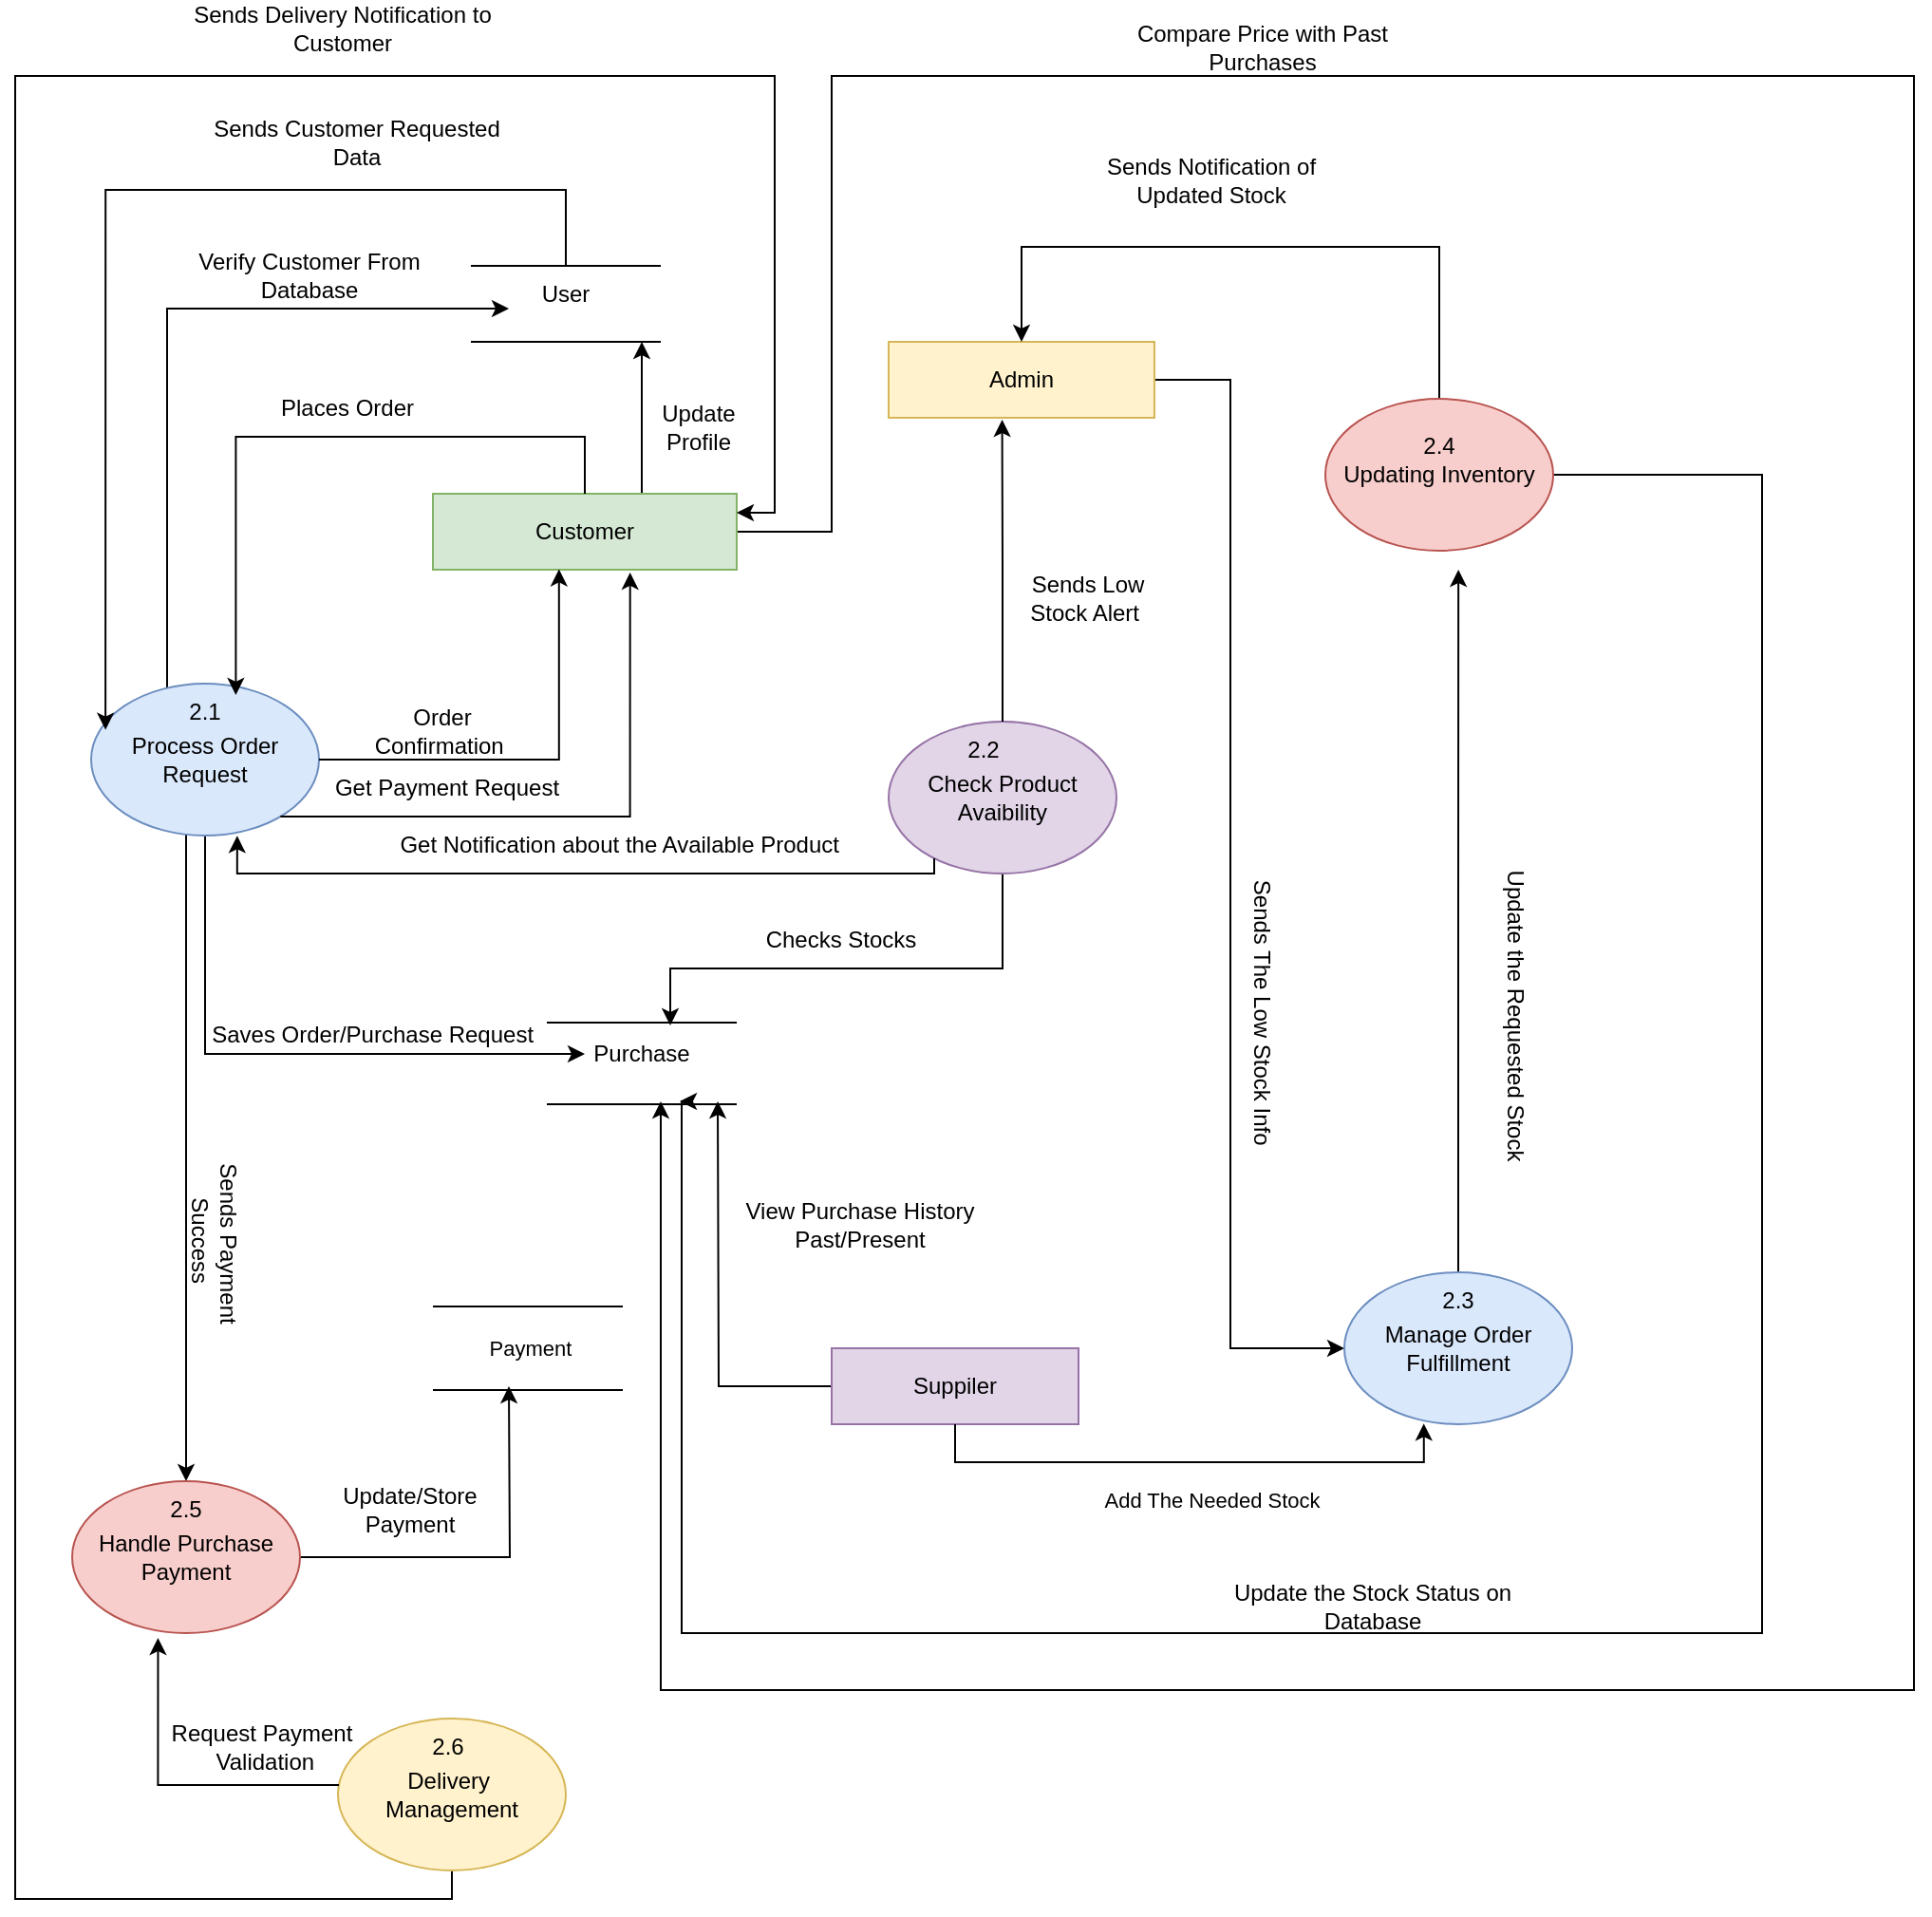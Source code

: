 <mxfile version="26.0.4">
  <diagram name="Page-1" id="dctyIQo91ijjNuMPYQGr">
    <mxGraphModel dx="1737" dy="2111" grid="1" gridSize="10" guides="1" tooltips="1" connect="1" arrows="1" fold="1" page="1" pageScale="1" pageWidth="827" pageHeight="1169" math="0" shadow="0">
      <root>
        <mxCell id="0" />
        <mxCell id="1" parent="0" />
        <mxCell id="-M3N0pG6VcguPk9W78NM-19" style="edgeStyle=orthogonalEdgeStyle;rounded=0;orthogonalLoop=1;jettySize=auto;html=1;" edge="1" parent="1" source="-M3N0pG6VcguPk9W78NM-1">
          <mxGeometry relative="1" as="geometry">
            <mxPoint x="400" y="480" as="targetPoint" />
            <Array as="points">
              <mxPoint x="490" y="180" />
              <mxPoint x="490" y="-60" />
              <mxPoint x="1060" y="-60" />
              <mxPoint x="1060" y="790" />
              <mxPoint x="400" y="790" />
            </Array>
          </mxGeometry>
        </mxCell>
        <mxCell id="-M3N0pG6VcguPk9W78NM-34" style="edgeStyle=orthogonalEdgeStyle;rounded=0;orthogonalLoop=1;jettySize=auto;html=1;" edge="1" parent="1" source="-M3N0pG6VcguPk9W78NM-1">
          <mxGeometry relative="1" as="geometry">
            <mxPoint x="390" y="80" as="targetPoint" />
            <Array as="points">
              <mxPoint x="390" y="80" />
            </Array>
          </mxGeometry>
        </mxCell>
        <mxCell id="-M3N0pG6VcguPk9W78NM-1" value="Customer" style="rounded=0;whiteSpace=wrap;html=1;fillColor=#d5e8d4;strokeColor=#82b366;" vertex="1" parent="1">
          <mxGeometry x="280" y="160" width="160" height="40" as="geometry" />
        </mxCell>
        <mxCell id="-M3N0pG6VcguPk9W78NM-68" style="edgeStyle=orthogonalEdgeStyle;rounded=0;orthogonalLoop=1;jettySize=auto;html=1;" edge="1" parent="1" source="-M3N0pG6VcguPk9W78NM-2" target="-M3N0pG6VcguPk9W78NM-18">
          <mxGeometry relative="1" as="geometry">
            <Array as="points">
              <mxPoint x="700" y="100" />
              <mxPoint x="700" y="610" />
            </Array>
          </mxGeometry>
        </mxCell>
        <mxCell id="-M3N0pG6VcguPk9W78NM-2" value="Admin" style="rounded=0;whiteSpace=wrap;html=1;fillColor=#fff2cc;strokeColor=#d6b656;" vertex="1" parent="1">
          <mxGeometry x="520" y="80" width="140" height="40" as="geometry" />
        </mxCell>
        <mxCell id="-M3N0pG6VcguPk9W78NM-60" style="edgeStyle=orthogonalEdgeStyle;rounded=0;orthogonalLoop=1;jettySize=auto;html=1;entryX=0.5;entryY=0;entryDx=0;entryDy=0;" edge="1" parent="1" source="-M3N0pG6VcguPk9W78NM-3" target="-M3N0pG6VcguPk9W78NM-2">
          <mxGeometry relative="1" as="geometry">
            <Array as="points">
              <mxPoint x="810" y="30" />
              <mxPoint x="590" y="30" />
            </Array>
          </mxGeometry>
        </mxCell>
        <mxCell id="-M3N0pG6VcguPk9W78NM-73" style="edgeStyle=orthogonalEdgeStyle;rounded=0;orthogonalLoop=1;jettySize=auto;html=1;" edge="1" parent="1" source="-M3N0pG6VcguPk9W78NM-3">
          <mxGeometry relative="1" as="geometry">
            <mxPoint x="410" y="480" as="targetPoint" />
            <Array as="points">
              <mxPoint x="980" y="150" />
              <mxPoint x="980" y="760" />
              <mxPoint x="411" y="760" />
              <mxPoint x="411" y="480" />
            </Array>
          </mxGeometry>
        </mxCell>
        <mxCell id="-M3N0pG6VcguPk9W78NM-3" value="Updating Inventory" style="ellipse;whiteSpace=wrap;html=1;fillColor=#f8cecc;strokeColor=#b85450;" vertex="1" parent="1">
          <mxGeometry x="750" y="110" width="120" height="80" as="geometry" />
        </mxCell>
        <mxCell id="-M3N0pG6VcguPk9W78NM-54" style="edgeStyle=orthogonalEdgeStyle;rounded=0;orthogonalLoop=1;jettySize=auto;html=1;entryX=0.75;entryY=0;entryDx=0;entryDy=0;" edge="1" parent="1" source="-M3N0pG6VcguPk9W78NM-4" target="-M3N0pG6VcguPk9W78NM-12">
          <mxGeometry relative="1" as="geometry">
            <Array as="points">
              <mxPoint x="580" y="410" />
              <mxPoint x="405" y="410" />
            </Array>
          </mxGeometry>
        </mxCell>
        <mxCell id="-M3N0pG6VcguPk9W78NM-4" value="Check Product Avaibility" style="ellipse;whiteSpace=wrap;html=1;fillColor=#e1d5e7;strokeColor=#9673a6;" vertex="1" parent="1">
          <mxGeometry x="520" y="280" width="120" height="80" as="geometry" />
        </mxCell>
        <mxCell id="-M3N0pG6VcguPk9W78NM-5" value="" style="shape=link;html=1;rounded=0;width=40;" edge="1" parent="1">
          <mxGeometry width="100" relative="1" as="geometry">
            <mxPoint x="300" y="60" as="sourcePoint" />
            <mxPoint x="400" y="60" as="targetPoint" />
            <Array as="points" />
          </mxGeometry>
        </mxCell>
        <mxCell id="-M3N0pG6VcguPk9W78NM-6" value="User" style="text;html=1;align=center;verticalAlign=middle;whiteSpace=wrap;rounded=0;" vertex="1" parent="1">
          <mxGeometry x="320" y="40" width="60" height="30" as="geometry" />
        </mxCell>
        <mxCell id="-M3N0pG6VcguPk9W78NM-11" value="" style="shape=link;html=1;rounded=0;width=43;" edge="1" parent="1">
          <mxGeometry width="100" relative="1" as="geometry">
            <mxPoint x="340" y="460" as="sourcePoint" />
            <mxPoint x="440" y="460" as="targetPoint" />
          </mxGeometry>
        </mxCell>
        <mxCell id="-M3N0pG6VcguPk9W78NM-12" value="Purchase" style="text;html=1;align=center;verticalAlign=middle;whiteSpace=wrap;rounded=0;" vertex="1" parent="1">
          <mxGeometry x="360" y="440" width="60" height="30" as="geometry" />
        </mxCell>
        <mxCell id="-M3N0pG6VcguPk9W78NM-14" value="" style="shape=link;html=1;rounded=0;width=44;" edge="1" parent="1">
          <mxGeometry width="100" relative="1" as="geometry">
            <mxPoint x="280" y="610" as="sourcePoint" />
            <mxPoint x="380" y="610" as="targetPoint" />
          </mxGeometry>
        </mxCell>
        <mxCell id="-M3N0pG6VcguPk9W78NM-15" value="Payment" style="edgeLabel;html=1;align=center;verticalAlign=middle;resizable=0;points=[];" vertex="1" connectable="0" parent="-M3N0pG6VcguPk9W78NM-14">
          <mxGeometry x="0.056" y="4" relative="1" as="geometry">
            <mxPoint x="-2" y="4" as="offset" />
          </mxGeometry>
        </mxCell>
        <mxCell id="-M3N0pG6VcguPk9W78NM-26" style="edgeStyle=orthogonalEdgeStyle;rounded=0;orthogonalLoop=1;jettySize=auto;html=1;entryX=0;entryY=0.75;entryDx=0;entryDy=0;" edge="1" parent="1" source="-M3N0pG6VcguPk9W78NM-16" target="-M3N0pG6VcguPk9W78NM-6">
          <mxGeometry relative="1" as="geometry">
            <Array as="points">
              <mxPoint x="140" y="62" />
            </Array>
          </mxGeometry>
        </mxCell>
        <mxCell id="-M3N0pG6VcguPk9W78NM-39" style="edgeStyle=orthogonalEdgeStyle;rounded=0;orthogonalLoop=1;jettySize=auto;html=1;entryX=0;entryY=0.5;entryDx=0;entryDy=0;" edge="1" parent="1" source="-M3N0pG6VcguPk9W78NM-16" target="-M3N0pG6VcguPk9W78NM-12">
          <mxGeometry relative="1" as="geometry">
            <Array as="points">
              <mxPoint x="160" y="455" />
            </Array>
          </mxGeometry>
        </mxCell>
        <mxCell id="-M3N0pG6VcguPk9W78NM-45" style="edgeStyle=orthogonalEdgeStyle;rounded=0;orthogonalLoop=1;jettySize=auto;html=1;entryX=0.5;entryY=0;entryDx=0;entryDy=0;" edge="1" parent="1" source="-M3N0pG6VcguPk9W78NM-16" target="-M3N0pG6VcguPk9W78NM-17">
          <mxGeometry relative="1" as="geometry">
            <Array as="points">
              <mxPoint x="150" y="550" />
              <mxPoint x="150" y="550" />
            </Array>
          </mxGeometry>
        </mxCell>
        <mxCell id="-M3N0pG6VcguPk9W78NM-16" value="Process Order Request" style="ellipse;whiteSpace=wrap;html=1;fillColor=#dae8fc;strokeColor=#6c8ebf;" vertex="1" parent="1">
          <mxGeometry x="100" y="260" width="120" height="80" as="geometry" />
        </mxCell>
        <mxCell id="-M3N0pG6VcguPk9W78NM-56" style="edgeStyle=orthogonalEdgeStyle;rounded=0;orthogonalLoop=1;jettySize=auto;html=1;" edge="1" parent="1" source="-M3N0pG6VcguPk9W78NM-17">
          <mxGeometry relative="1" as="geometry">
            <mxPoint x="320" y="630" as="targetPoint" />
          </mxGeometry>
        </mxCell>
        <mxCell id="-M3N0pG6VcguPk9W78NM-17" value="Handle Purchase Payment" style="ellipse;whiteSpace=wrap;html=1;fillColor=#f8cecc;strokeColor=#b85450;" vertex="1" parent="1">
          <mxGeometry x="90" y="680" width="120" height="80" as="geometry" />
        </mxCell>
        <mxCell id="-M3N0pG6VcguPk9W78NM-71" style="edgeStyle=orthogonalEdgeStyle;rounded=0;orthogonalLoop=1;jettySize=auto;html=1;exitX=0.5;exitY=0;exitDx=0;exitDy=0;" edge="1" parent="1" source="-M3N0pG6VcguPk9W78NM-18">
          <mxGeometry relative="1" as="geometry">
            <mxPoint x="820.077" y="200" as="targetPoint" />
          </mxGeometry>
        </mxCell>
        <mxCell id="-M3N0pG6VcguPk9W78NM-18" value="Manage Order Fulfillment" style="ellipse;whiteSpace=wrap;html=1;fillColor=#dae8fc;strokeColor=#6c8ebf;" vertex="1" parent="1">
          <mxGeometry x="760" y="570" width="120" height="80" as="geometry" />
        </mxCell>
        <mxCell id="-M3N0pG6VcguPk9W78NM-23" value="Compare Price with Past Purchases" style="text;html=1;align=center;verticalAlign=middle;whiteSpace=wrap;rounded=0;" vertex="1" parent="1">
          <mxGeometry x="641.5" y="-90" width="150" height="30" as="geometry" />
        </mxCell>
        <mxCell id="-M3N0pG6VcguPk9W78NM-24" style="edgeStyle=orthogonalEdgeStyle;rounded=0;orthogonalLoop=1;jettySize=auto;html=1;entryX=0.063;entryY=0.304;entryDx=0;entryDy=0;entryPerimeter=0;" edge="1" parent="1" source="-M3N0pG6VcguPk9W78NM-6" target="-M3N0pG6VcguPk9W78NM-16">
          <mxGeometry relative="1" as="geometry">
            <Array as="points">
              <mxPoint x="350" />
              <mxPoint x="108" />
            </Array>
          </mxGeometry>
        </mxCell>
        <mxCell id="-M3N0pG6VcguPk9W78NM-25" value="Sends Customer Requested Data" style="text;html=1;align=center;verticalAlign=middle;whiteSpace=wrap;rounded=0;" vertex="1" parent="1">
          <mxGeometry x="150" y="-40" width="180" height="30" as="geometry" />
        </mxCell>
        <mxCell id="-M3N0pG6VcguPk9W78NM-27" value="Verify Customer From Database" style="text;html=1;align=center;verticalAlign=middle;whiteSpace=wrap;rounded=0;" vertex="1" parent="1">
          <mxGeometry x="150" y="30" width="130" height="30" as="geometry" />
        </mxCell>
        <mxCell id="-M3N0pG6VcguPk9W78NM-29" style="edgeStyle=orthogonalEdgeStyle;rounded=0;orthogonalLoop=1;jettySize=auto;html=1;entryX=0.635;entryY=0.075;entryDx=0;entryDy=0;entryPerimeter=0;" edge="1" parent="1" source="-M3N0pG6VcguPk9W78NM-1" target="-M3N0pG6VcguPk9W78NM-16">
          <mxGeometry relative="1" as="geometry">
            <Array as="points">
              <mxPoint x="360" y="130" />
              <mxPoint x="176" y="130" />
            </Array>
          </mxGeometry>
        </mxCell>
        <mxCell id="-M3N0pG6VcguPk9W78NM-30" value="Places Order" style="text;html=1;align=center;verticalAlign=middle;whiteSpace=wrap;rounded=0;" vertex="1" parent="1">
          <mxGeometry x="180" y="100" width="110" height="30" as="geometry" />
        </mxCell>
        <mxCell id="-M3N0pG6VcguPk9W78NM-31" style="edgeStyle=orthogonalEdgeStyle;rounded=0;orthogonalLoop=1;jettySize=auto;html=1;entryX=0.415;entryY=0.993;entryDx=0;entryDy=0;entryPerimeter=0;" edge="1" parent="1" source="-M3N0pG6VcguPk9W78NM-16" target="-M3N0pG6VcguPk9W78NM-1">
          <mxGeometry relative="1" as="geometry" />
        </mxCell>
        <mxCell id="-M3N0pG6VcguPk9W78NM-32" value="Order Confirmation&amp;nbsp;" style="text;html=1;align=center;verticalAlign=middle;whiteSpace=wrap;rounded=0;" vertex="1" parent="1">
          <mxGeometry x="255" y="270" width="60" height="30" as="geometry" />
        </mxCell>
        <mxCell id="-M3N0pG6VcguPk9W78NM-35" value="Update Profile" style="text;html=1;align=center;verticalAlign=middle;whiteSpace=wrap;rounded=0;" vertex="1" parent="1">
          <mxGeometry x="390" y="110" width="60" height="30" as="geometry" />
        </mxCell>
        <mxCell id="-M3N0pG6VcguPk9W78NM-37" style="edgeStyle=orthogonalEdgeStyle;rounded=0;orthogonalLoop=1;jettySize=auto;html=1;entryX=1;entryY=0.25;entryDx=0;entryDy=0;" edge="1" parent="1" source="-M3N0pG6VcguPk9W78NM-36" target="-M3N0pG6VcguPk9W78NM-1">
          <mxGeometry relative="1" as="geometry">
            <Array as="points">
              <mxPoint x="290" y="900" />
              <mxPoint x="60" y="900" />
              <mxPoint x="60" y="-60" />
              <mxPoint x="460" y="-60" />
              <mxPoint x="460" y="170" />
            </Array>
          </mxGeometry>
        </mxCell>
        <mxCell id="-M3N0pG6VcguPk9W78NM-36" value="Delivery&amp;nbsp;&lt;div&gt;Management&lt;/div&gt;" style="ellipse;whiteSpace=wrap;html=1;fillColor=#fff2cc;strokeColor=#d6b656;" vertex="1" parent="1">
          <mxGeometry x="230" y="805" width="120" height="80" as="geometry" />
        </mxCell>
        <mxCell id="-M3N0pG6VcguPk9W78NM-38" value="Sends Delivery Notification to Customer" style="text;html=1;align=center;verticalAlign=middle;whiteSpace=wrap;rounded=0;" vertex="1" parent="1">
          <mxGeometry x="150" y="-100" width="165" height="30" as="geometry" />
        </mxCell>
        <mxCell id="-M3N0pG6VcguPk9W78NM-40" value="Saves Order/Purchase Request&amp;nbsp;" style="text;html=1;align=center;verticalAlign=middle;whiteSpace=wrap;rounded=0;" vertex="1" parent="1">
          <mxGeometry x="150" y="430" width="200" height="30" as="geometry" />
        </mxCell>
        <mxCell id="-M3N0pG6VcguPk9W78NM-42" style="edgeStyle=orthogonalEdgeStyle;rounded=0;orthogonalLoop=1;jettySize=auto;html=1;entryX=0.649;entryY=1.037;entryDx=0;entryDy=0;entryPerimeter=0;" edge="1" parent="1" source="-M3N0pG6VcguPk9W78NM-16" target="-M3N0pG6VcguPk9W78NM-1">
          <mxGeometry relative="1" as="geometry">
            <Array as="points">
              <mxPoint x="384" y="330" />
            </Array>
          </mxGeometry>
        </mxCell>
        <mxCell id="-M3N0pG6VcguPk9W78NM-43" value="Get Payment Request" style="text;html=1;align=center;verticalAlign=middle;whiteSpace=wrap;rounded=0;" vertex="1" parent="1">
          <mxGeometry x="225" y="300" width="125" height="30" as="geometry" />
        </mxCell>
        <mxCell id="-M3N0pG6VcguPk9W78NM-46" value="Sends Payment Success&amp;nbsp;" style="text;html=1;align=center;verticalAlign=middle;whiteSpace=wrap;rounded=0;rotation=90;" vertex="1" parent="1">
          <mxGeometry x="100" y="540" width="130" height="30" as="geometry" />
        </mxCell>
        <mxCell id="-M3N0pG6VcguPk9W78NM-47" style="edgeStyle=orthogonalEdgeStyle;rounded=0;orthogonalLoop=1;jettySize=auto;html=1;entryX=0.377;entryY=1.032;entryDx=0;entryDy=0;entryPerimeter=0;" edge="1" parent="1" source="-M3N0pG6VcguPk9W78NM-36" target="-M3N0pG6VcguPk9W78NM-17">
          <mxGeometry relative="1" as="geometry">
            <Array as="points">
              <mxPoint x="135" y="840" />
            </Array>
          </mxGeometry>
        </mxCell>
        <mxCell id="-M3N0pG6VcguPk9W78NM-48" value="Request Payment&lt;div&gt;&amp;nbsp;Validation&lt;/div&gt;" style="text;html=1;align=center;verticalAlign=middle;whiteSpace=wrap;rounded=0;rotation=0;" vertex="1" parent="1">
          <mxGeometry x="110" y="805" width="160" height="30" as="geometry" />
        </mxCell>
        <mxCell id="-M3N0pG6VcguPk9W78NM-50" style="edgeStyle=orthogonalEdgeStyle;rounded=0;orthogonalLoop=1;jettySize=auto;html=1;entryX=0.641;entryY=1.002;entryDx=0;entryDy=0;entryPerimeter=0;exitX=0.2;exitY=0.9;exitDx=0;exitDy=0;exitPerimeter=0;" edge="1" parent="1" source="-M3N0pG6VcguPk9W78NM-4" target="-M3N0pG6VcguPk9W78NM-16">
          <mxGeometry relative="1" as="geometry">
            <Array as="points">
              <mxPoint x="544" y="360" />
              <mxPoint x="177" y="360" />
            </Array>
          </mxGeometry>
        </mxCell>
        <mxCell id="-M3N0pG6VcguPk9W78NM-53" value="Get Notification about the Available Product&amp;nbsp;" style="text;html=1;align=center;verticalAlign=middle;whiteSpace=wrap;rounded=0;" vertex="1" parent="1">
          <mxGeometry x="255" y="330" width="250" height="30" as="geometry" />
        </mxCell>
        <mxCell id="-M3N0pG6VcguPk9W78NM-55" value="Checks Stocks" style="text;html=1;align=center;verticalAlign=middle;whiteSpace=wrap;rounded=0;" vertex="1" parent="1">
          <mxGeometry x="430" y="380" width="130" height="30" as="geometry" />
        </mxCell>
        <mxCell id="-M3N0pG6VcguPk9W78NM-57" value="Update/Store Payment" style="text;html=1;align=center;verticalAlign=middle;whiteSpace=wrap;rounded=0;" vertex="1" parent="1">
          <mxGeometry x="238" y="680" width="60" height="30" as="geometry" />
        </mxCell>
        <mxCell id="-M3N0pG6VcguPk9W78NM-58" style="edgeStyle=orthogonalEdgeStyle;rounded=0;orthogonalLoop=1;jettySize=auto;html=1;entryX=0.427;entryY=1.025;entryDx=0;entryDy=0;entryPerimeter=0;" edge="1" parent="1" source="-M3N0pG6VcguPk9W78NM-4" target="-M3N0pG6VcguPk9W78NM-2">
          <mxGeometry relative="1" as="geometry" />
        </mxCell>
        <mxCell id="-M3N0pG6VcguPk9W78NM-59" value="Sends Low Stock Alert&amp;nbsp;" style="text;html=1;align=center;verticalAlign=middle;whiteSpace=wrap;rounded=0;" vertex="1" parent="1">
          <mxGeometry x="580" y="200" width="90" height="30" as="geometry" />
        </mxCell>
        <mxCell id="-M3N0pG6VcguPk9W78NM-61" value="Sends Notification of Updated Stock" style="text;html=1;align=center;verticalAlign=middle;whiteSpace=wrap;rounded=0;" vertex="1" parent="1">
          <mxGeometry x="620" y="-20" width="140" height="30" as="geometry" />
        </mxCell>
        <mxCell id="-M3N0pG6VcguPk9W78NM-63" style="edgeStyle=orthogonalEdgeStyle;rounded=0;orthogonalLoop=1;jettySize=auto;html=1;" edge="1" parent="1" source="-M3N0pG6VcguPk9W78NM-62">
          <mxGeometry relative="1" as="geometry">
            <mxPoint x="430" y="480" as="targetPoint" />
          </mxGeometry>
        </mxCell>
        <mxCell id="-M3N0pG6VcguPk9W78NM-62" value="Suppiler" style="rounded=0;whiteSpace=wrap;html=1;fillColor=#e1d5e7;strokeColor=#9673a6;" vertex="1" parent="1">
          <mxGeometry x="490" y="610" width="130" height="40" as="geometry" />
        </mxCell>
        <mxCell id="-M3N0pG6VcguPk9W78NM-64" value="View Purchase History Past/Present" style="text;html=1;align=center;verticalAlign=middle;whiteSpace=wrap;rounded=0;" vertex="1" parent="1">
          <mxGeometry x="420" y="530" width="170" height="30" as="geometry" />
        </mxCell>
        <mxCell id="-M3N0pG6VcguPk9W78NM-65" style="edgeStyle=orthogonalEdgeStyle;rounded=0;orthogonalLoop=1;jettySize=auto;html=1;entryX=0.349;entryY=0.996;entryDx=0;entryDy=0;entryPerimeter=0;" edge="1" parent="1" source="-M3N0pG6VcguPk9W78NM-62" target="-M3N0pG6VcguPk9W78NM-18">
          <mxGeometry relative="1" as="geometry">
            <Array as="points">
              <mxPoint x="555" y="670" />
              <mxPoint x="802" y="670" />
            </Array>
          </mxGeometry>
        </mxCell>
        <mxCell id="-M3N0pG6VcguPk9W78NM-67" value="Add The Needed Stock" style="edgeLabel;html=1;align=center;verticalAlign=middle;resizable=0;points=[];" vertex="1" connectable="0" parent="-M3N0pG6VcguPk9W78NM-65">
          <mxGeometry x="0.079" relative="1" as="geometry">
            <mxPoint y="20" as="offset" />
          </mxGeometry>
        </mxCell>
        <mxCell id="-M3N0pG6VcguPk9W78NM-69" value="Sends The Low Stock Info&amp;nbsp;" style="text;html=1;align=center;verticalAlign=middle;whiteSpace=wrap;rounded=0;rotation=90;" vertex="1" parent="1">
          <mxGeometry x="640" y="420" width="153" height="30" as="geometry" />
        </mxCell>
        <mxCell id="-M3N0pG6VcguPk9W78NM-72" value="Update the Requested Stock" style="text;html=1;align=center;verticalAlign=middle;whiteSpace=wrap;rounded=0;rotation=90;" vertex="1" parent="1">
          <mxGeometry x="770" y="420" width="160" height="30" as="geometry" />
        </mxCell>
        <mxCell id="-M3N0pG6VcguPk9W78NM-74" value="Update the Stock Status on Database" style="text;html=1;align=center;verticalAlign=middle;whiteSpace=wrap;rounded=0;" vertex="1" parent="1">
          <mxGeometry x="690" y="731" width="170" height="29" as="geometry" />
        </mxCell>
        <mxCell id="-M3N0pG6VcguPk9W78NM-76" value="2.1" style="text;html=1;align=center;verticalAlign=middle;whiteSpace=wrap;rounded=0;" vertex="1" parent="1">
          <mxGeometry x="130" y="260" width="60" height="30" as="geometry" />
        </mxCell>
        <mxCell id="-M3N0pG6VcguPk9W78NM-77" value="2.2" style="text;html=1;align=center;verticalAlign=middle;whiteSpace=wrap;rounded=0;" vertex="1" parent="1">
          <mxGeometry x="540" y="280" width="60" height="30" as="geometry" />
        </mxCell>
        <mxCell id="-M3N0pG6VcguPk9W78NM-78" value="2.3" style="text;html=1;align=center;verticalAlign=middle;whiteSpace=wrap;rounded=0;" vertex="1" parent="1">
          <mxGeometry x="790" y="570" width="60" height="30" as="geometry" />
        </mxCell>
        <mxCell id="-M3N0pG6VcguPk9W78NM-79" value="2.4" style="text;html=1;align=center;verticalAlign=middle;whiteSpace=wrap;rounded=0;" vertex="1" parent="1">
          <mxGeometry x="780" y="120" width="60" height="30" as="geometry" />
        </mxCell>
        <mxCell id="-M3N0pG6VcguPk9W78NM-80" value="2.5" style="text;html=1;align=center;verticalAlign=middle;whiteSpace=wrap;rounded=0;" vertex="1" parent="1">
          <mxGeometry x="120" y="680" width="60" height="30" as="geometry" />
        </mxCell>
        <mxCell id="-M3N0pG6VcguPk9W78NM-81" value="2.6" style="text;html=1;align=center;verticalAlign=middle;whiteSpace=wrap;rounded=0;" vertex="1" parent="1">
          <mxGeometry x="257.5" y="805" width="60" height="30" as="geometry" />
        </mxCell>
      </root>
    </mxGraphModel>
  </diagram>
</mxfile>
